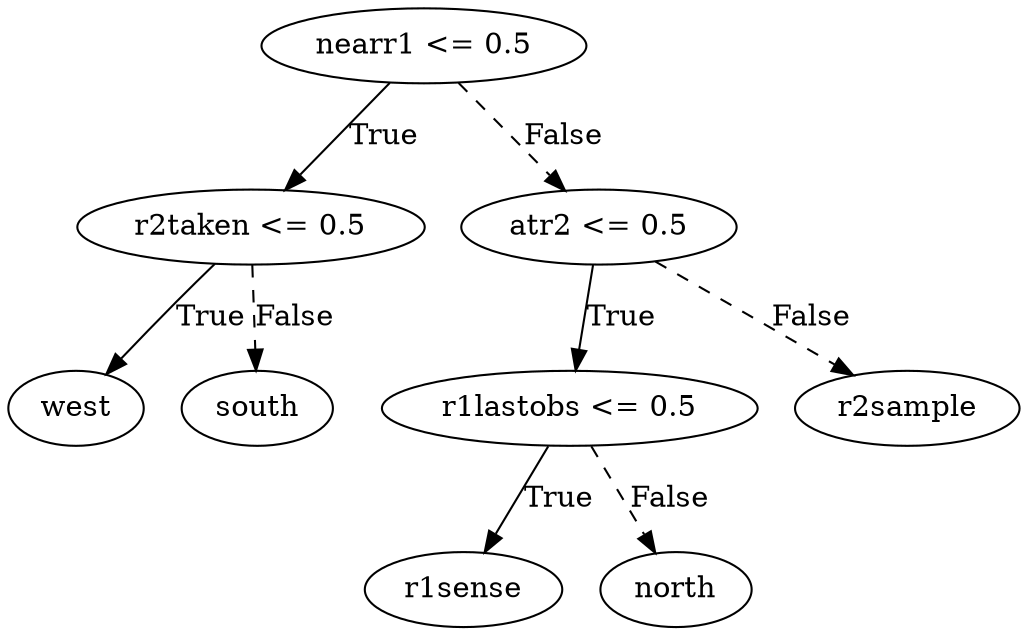 digraph {
0 [label="nearr1 <= 0.5"];
1 [label="r2taken <= 0.5"];
2 [label="west"];
1 -> 2 [label="True"];
3 [label="south"];
1 -> 3 [style="dashed", label="False"];
0 -> 1 [label="True"];
4 [label="atr2 <= 0.5"];
5 [label="r1lastobs <= 0.5"];
6 [label="r1sense"];
5 -> 6 [label="True"];
7 [label="north"];
5 -> 7 [style="dashed", label="False"];
4 -> 5 [label="True"];
8 [label="r2sample"];
4 -> 8 [style="dashed", label="False"];
0 -> 4 [style="dashed", label="False"];

}
